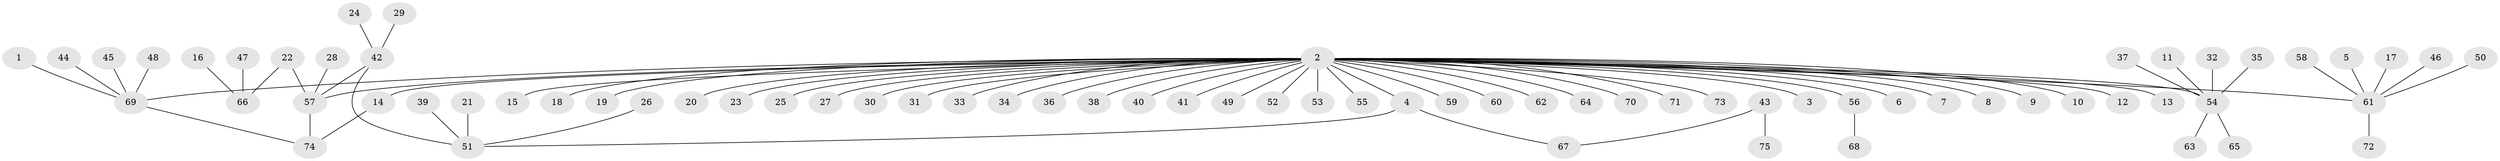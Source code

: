 // original degree distribution, {10: 0.006711409395973154, 22: 0.006711409395973154, 8: 0.020134228187919462, 6: 0.006711409395973154, 2: 0.174496644295302, 4: 0.03355704697986577, 7: 0.020134228187919462, 1: 0.6308724832214765, 5: 0.026845637583892617, 3: 0.0738255033557047}
// Generated by graph-tools (version 1.1) at 2025/26/03/09/25 03:26:07]
// undirected, 75 vertices, 77 edges
graph export_dot {
graph [start="1"]
  node [color=gray90,style=filled];
  1;
  2;
  3;
  4;
  5;
  6;
  7;
  8;
  9;
  10;
  11;
  12;
  13;
  14;
  15;
  16;
  17;
  18;
  19;
  20;
  21;
  22;
  23;
  24;
  25;
  26;
  27;
  28;
  29;
  30;
  31;
  32;
  33;
  34;
  35;
  36;
  37;
  38;
  39;
  40;
  41;
  42;
  43;
  44;
  45;
  46;
  47;
  48;
  49;
  50;
  51;
  52;
  53;
  54;
  55;
  56;
  57;
  58;
  59;
  60;
  61;
  62;
  63;
  64;
  65;
  66;
  67;
  68;
  69;
  70;
  71;
  72;
  73;
  74;
  75;
  1 -- 69 [weight=1.0];
  2 -- 3 [weight=1.0];
  2 -- 4 [weight=1.0];
  2 -- 6 [weight=1.0];
  2 -- 7 [weight=1.0];
  2 -- 8 [weight=1.0];
  2 -- 9 [weight=1.0];
  2 -- 10 [weight=1.0];
  2 -- 12 [weight=1.0];
  2 -- 13 [weight=1.0];
  2 -- 14 [weight=1.0];
  2 -- 15 [weight=1.0];
  2 -- 18 [weight=1.0];
  2 -- 19 [weight=1.0];
  2 -- 20 [weight=1.0];
  2 -- 23 [weight=1.0];
  2 -- 25 [weight=1.0];
  2 -- 27 [weight=1.0];
  2 -- 30 [weight=1.0];
  2 -- 31 [weight=1.0];
  2 -- 33 [weight=1.0];
  2 -- 34 [weight=1.0];
  2 -- 36 [weight=1.0];
  2 -- 38 [weight=1.0];
  2 -- 40 [weight=1.0];
  2 -- 41 [weight=1.0];
  2 -- 49 [weight=1.0];
  2 -- 52 [weight=1.0];
  2 -- 53 [weight=1.0];
  2 -- 54 [weight=1.0];
  2 -- 55 [weight=1.0];
  2 -- 56 [weight=1.0];
  2 -- 57 [weight=1.0];
  2 -- 59 [weight=1.0];
  2 -- 60 [weight=1.0];
  2 -- 61 [weight=1.0];
  2 -- 62 [weight=1.0];
  2 -- 64 [weight=1.0];
  2 -- 69 [weight=1.0];
  2 -- 70 [weight=1.0];
  2 -- 71 [weight=1.0];
  2 -- 73 [weight=1.0];
  4 -- 51 [weight=1.0];
  4 -- 67 [weight=1.0];
  5 -- 61 [weight=1.0];
  11 -- 54 [weight=1.0];
  14 -- 74 [weight=1.0];
  16 -- 66 [weight=1.0];
  17 -- 61 [weight=1.0];
  21 -- 51 [weight=1.0];
  22 -- 57 [weight=1.0];
  22 -- 66 [weight=1.0];
  24 -- 42 [weight=1.0];
  26 -- 51 [weight=1.0];
  28 -- 57 [weight=1.0];
  29 -- 42 [weight=1.0];
  32 -- 54 [weight=1.0];
  35 -- 54 [weight=1.0];
  37 -- 54 [weight=1.0];
  39 -- 51 [weight=1.0];
  42 -- 51 [weight=1.0];
  42 -- 57 [weight=1.0];
  43 -- 67 [weight=1.0];
  43 -- 75 [weight=1.0];
  44 -- 69 [weight=1.0];
  45 -- 69 [weight=1.0];
  46 -- 61 [weight=1.0];
  47 -- 66 [weight=1.0];
  48 -- 69 [weight=1.0];
  50 -- 61 [weight=1.0];
  54 -- 63 [weight=1.0];
  54 -- 65 [weight=1.0];
  56 -- 68 [weight=1.0];
  57 -- 74 [weight=1.0];
  58 -- 61 [weight=1.0];
  61 -- 72 [weight=1.0];
  69 -- 74 [weight=1.0];
}
